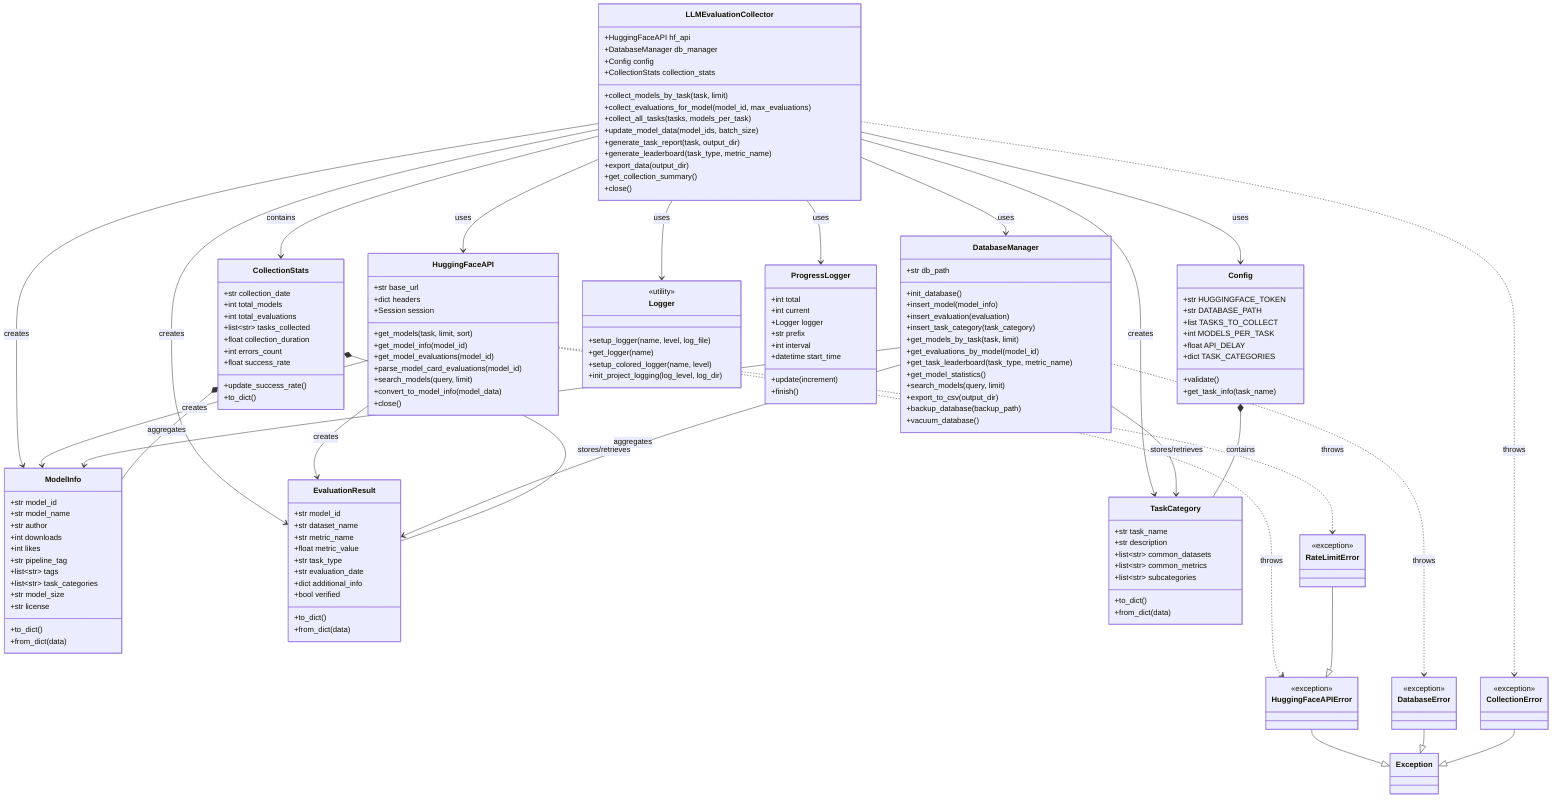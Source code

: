 classDiagram
    %% 메인 설정 클래스
    class Config {
        +str HUGGINGFACE_TOKEN
        +str DATABASE_PATH
        +list TASKS_TO_COLLECT
        +int MODELS_PER_TASK
        +float API_DELAY
        +dict TASK_CATEGORIES
        +validate()
        +get_task_info(task_name)
    }
    
    %% 데이터 모델 클래스들
    class ModelInfo {
        +str model_id
        +str model_name
        +str author
        +int downloads
        +int likes
        +str pipeline_tag
        +list~str~ tags
        +list~str~ task_categories
        +str model_size
        +str license
        +to_dict()
        +from_dict(data)
    }
    
    class EvaluationResult {
        +str model_id
        +str dataset_name
        +str metric_name
        +float metric_value
        +str task_type
        +str evaluation_date
        +dict additional_info
        +bool verified
        +to_dict()
        +from_dict(data)
    }
    
    class TaskCategory {
        +str task_name
        +str description
        +list~str~ common_datasets
        +list~str~ common_metrics
        +list~str~ subcategories
        +to_dict()
        +from_dict(data)
    }
    
    class CollectionStats {
        +str collection_date
        +int total_models
        +int total_evaluations
        +list~str~ tasks_collected
        +float collection_duration
        +int errors_count
        +float success_rate
        +update_success_rate()
        +to_dict()
    }
    
    %% API 클라이언트
    class HuggingFaceAPI {
        +str base_url
        +dict headers
        +Session session
        +get_models(task, limit, sort)
        +get_model_info(model_id)
        +get_model_evaluations(model_id)
        +parse_model_card_evaluations(model_id)
        +search_models(query, limit)
        +convert_to_model_info(model_data)
        +close()
    }
    
    class HuggingFaceAPIError {
        <<exception>>
    }
    
    class RateLimitError {
        <<exception>>
    }
    
    %% 데이터베이스 관리자
    class DatabaseManager {
        +str db_path
        +init_database()
        +insert_model(model_info)
        +insert_evaluation(evaluation)
        +insert_task_category(task_category)
        +get_models_by_task(task, limit)
        +get_evaluations_by_model(model_id)
        +get_task_leaderboard(task_type, metric_name)
        +get_model_statistics()
        +search_models(query, limit)
        +export_to_csv(output_dir)
        +backup_database(backup_path)
        +vacuum_database()
    }
    
    class DatabaseError {
        <<exception>>
    }
    
    %% 메인 수집기
    class LLMEvaluationCollector {
        +HuggingFaceAPI hf_api
        +DatabaseManager db_manager
        +Config config
        +CollectionStats collection_stats
        +collect_models_by_task(task, limit)
        +collect_evaluations_for_model(model_id, max_evaluations)
        +collect_all_tasks(tasks, models_per_task)
        +update_model_data(model_ids, batch_size)
        +generate_task_report(task, output_dir)
        +generate_leaderboard(task_type, metric_name)
        +export_data(output_dir)
        +get_collection_summary()
        +close()
    }
    
    class CollectionError {
        <<exception>>
    }
    
    %% 로깅 유틸리티
    class Logger {
        <<utility>>
        +setup_logger(name, level, log_file)
        +get_logger(name)
        +setup_colored_logger(name, level)
        +init_project_logging(log_level, log_dir)
    }
    
    class ProgressLogger {
        +int total
        +int current
        +Logger logger
        +str prefix
        +int interval
        +datetime start_time
        +update(increment)
        +finish()
    }
    
    %% 관계 정의
    LLMEvaluationCollector --> HuggingFaceAPI : uses
    LLMEvaluationCollector --> DatabaseManager : uses
    LLMEvaluationCollector --> Config : uses
    LLMEvaluationCollector --> CollectionStats : contains
    LLMEvaluationCollector --> ModelInfo : creates
    LLMEvaluationCollector --> EvaluationResult : creates
    LLMEvaluationCollector --> TaskCategory : creates
    
    HuggingFaceAPI --> ModelInfo : creates
    HuggingFaceAPI --> EvaluationResult : creates
    HuggingFaceAPI ..> HuggingFaceAPIError : throws
    HuggingFaceAPI ..> RateLimitError : throws
    
    DatabaseManager --> ModelInfo : stores/retrieves
    DatabaseManager --> EvaluationResult : stores/retrieves
    DatabaseManager --> TaskCategory : stores/retrieves
    DatabaseManager ..> DatabaseError : throws
    
    LLMEvaluationCollector --> Logger : uses
    LLMEvaluationCollector --> ProgressLogger : uses
    LLMEvaluationCollector ..> CollectionError : throws
    
    HuggingFaceAPIError --|> Exception
    RateLimitError --|> HuggingFaceAPIError
    DatabaseError --|> Exception
    CollectionError --|> Exception
    
    %% 컴포지션 관계
    Config *-- TaskCategory : contains
    CollectionStats *-- ModelInfo : aggregates
    CollectionStats *-- EvaluationResult : aggregates